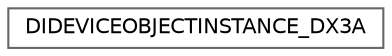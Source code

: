 digraph "Graphical Class Hierarchy"
{
 // LATEX_PDF_SIZE
  bgcolor="transparent";
  edge [fontname=Helvetica,fontsize=10,labelfontname=Helvetica,labelfontsize=10];
  node [fontname=Helvetica,fontsize=10,shape=box,height=0.2,width=0.4];
  rankdir="LR";
  Node0 [id="Node000000",label="DIDEVICEOBJECTINSTANCE_DX3A",height=0.2,width=0.4,color="grey40", fillcolor="white", style="filled",URL="$structDIDEVICEOBJECTINSTANCE__DX3A.html",tooltip=" "];
}
